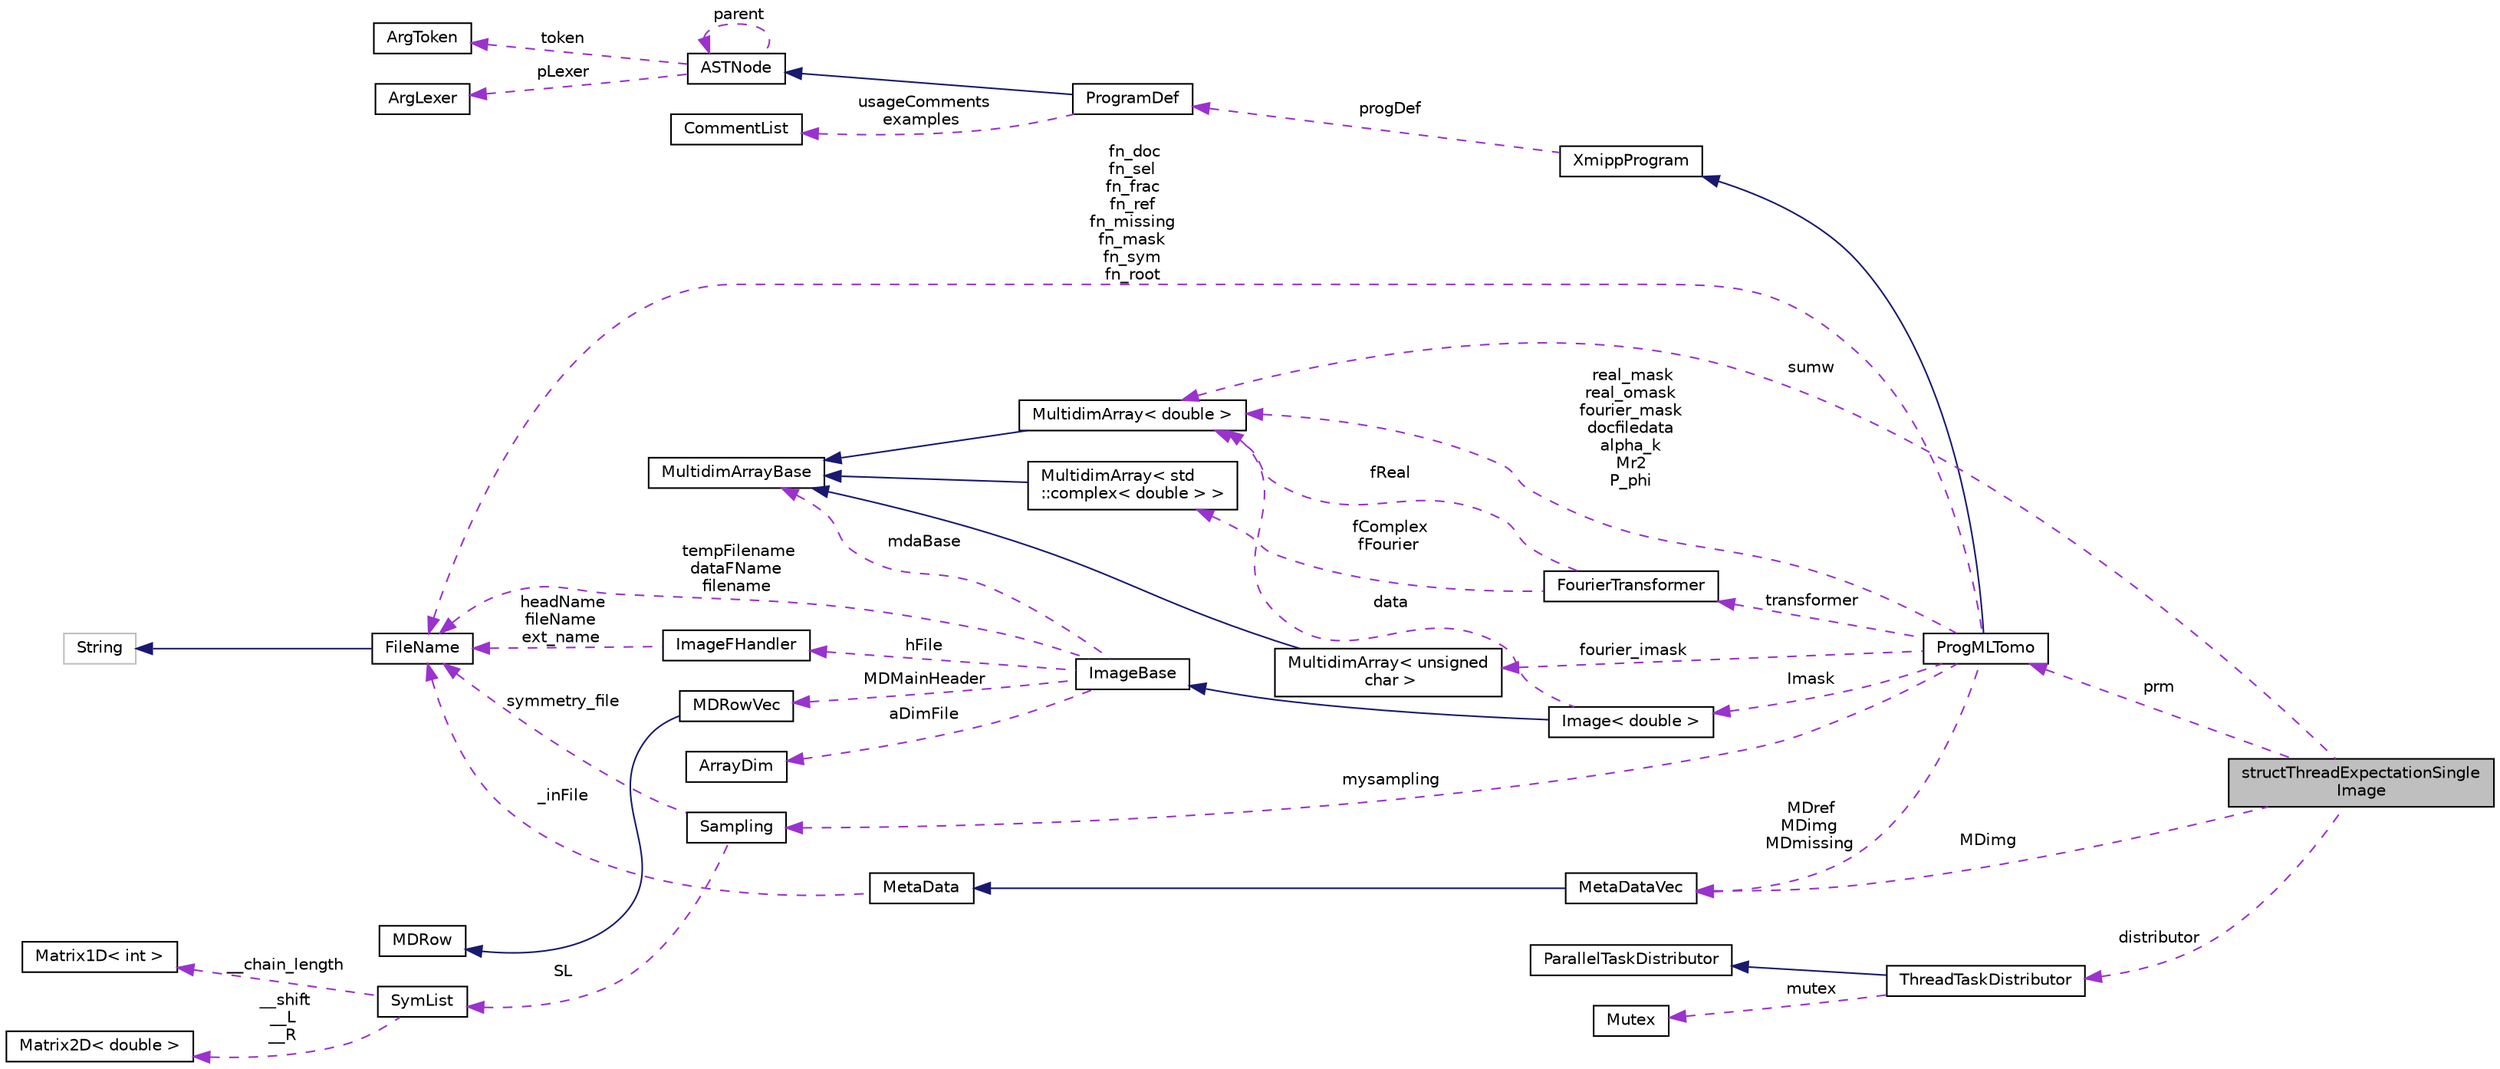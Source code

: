 digraph "structThreadExpectationSingleImage"
{
  edge [fontname="Helvetica",fontsize="10",labelfontname="Helvetica",labelfontsize="10"];
  node [fontname="Helvetica",fontsize="10",shape=record];
  rankdir="LR";
  Node1 [label="structThreadExpectationSingle\lImage",height=0.2,width=0.4,color="black", fillcolor="grey75", style="filled", fontcolor="black"];
  Node2 -> Node1 [dir="back",color="darkorchid3",fontsize="10",style="dashed",label=" prm" ,fontname="Helvetica"];
  Node2 [label="ProgMLTomo",height=0.2,width=0.4,color="black", fillcolor="white", style="filled",URL="$classProgMLTomo.html"];
  Node3 -> Node2 [dir="back",color="midnightblue",fontsize="10",style="solid",fontname="Helvetica"];
  Node3 [label="XmippProgram",height=0.2,width=0.4,color="black", fillcolor="white", style="filled",URL="$classXmippProgram.html"];
  Node4 -> Node3 [dir="back",color="darkorchid3",fontsize="10",style="dashed",label=" progDef" ,fontname="Helvetica"];
  Node4 [label="ProgramDef",height=0.2,width=0.4,color="black", fillcolor="white", style="filled",URL="$classProgramDef.html"];
  Node5 -> Node4 [dir="back",color="midnightblue",fontsize="10",style="solid",fontname="Helvetica"];
  Node5 [label="ASTNode",height=0.2,width=0.4,color="black", fillcolor="white", style="filled",URL="$classASTNode.html"];
  Node6 -> Node5 [dir="back",color="darkorchid3",fontsize="10",style="dashed",label=" token" ,fontname="Helvetica"];
  Node6 [label="ArgToken",height=0.2,width=0.4,color="black", fillcolor="white", style="filled",URL="$classArgToken.html"];
  Node7 -> Node5 [dir="back",color="darkorchid3",fontsize="10",style="dashed",label=" pLexer" ,fontname="Helvetica"];
  Node7 [label="ArgLexer",height=0.2,width=0.4,color="black", fillcolor="white", style="filled",URL="$classArgLexer.html"];
  Node5 -> Node5 [dir="back",color="darkorchid3",fontsize="10",style="dashed",label=" parent" ,fontname="Helvetica"];
  Node8 -> Node4 [dir="back",color="darkorchid3",fontsize="10",style="dashed",label=" usageComments\nexamples" ,fontname="Helvetica"];
  Node8 [label="CommentList",height=0.2,width=0.4,color="black", fillcolor="white", style="filled",URL="$classCommentList.html"];
  Node9 -> Node2 [dir="back",color="darkorchid3",fontsize="10",style="dashed",label=" transformer" ,fontname="Helvetica"];
  Node9 [label="FourierTransformer",height=0.2,width=0.4,color="black", fillcolor="white", style="filled",URL="$classFourierTransformer.html"];
  Node10 -> Node9 [dir="back",color="darkorchid3",fontsize="10",style="dashed",label=" fReal" ,fontname="Helvetica"];
  Node10 [label="MultidimArray\< double \>",height=0.2,width=0.4,color="black", fillcolor="white", style="filled",URL="$classMultidimArray.html"];
  Node11 -> Node10 [dir="back",color="midnightblue",fontsize="10",style="solid",fontname="Helvetica"];
  Node11 [label="MultidimArrayBase",height=0.2,width=0.4,color="black", fillcolor="white", style="filled",URL="$classMultidimArrayBase.html"];
  Node12 -> Node9 [dir="back",color="darkorchid3",fontsize="10",style="dashed",label=" fComplex\nfFourier" ,fontname="Helvetica"];
  Node12 [label="MultidimArray\< std\l::complex\< double \> \>",height=0.2,width=0.4,color="black", fillcolor="white", style="filled",URL="$classMultidimArray.html"];
  Node11 -> Node12 [dir="back",color="midnightblue",fontsize="10",style="solid",fontname="Helvetica"];
  Node13 -> Node2 [dir="back",color="darkorchid3",fontsize="10",style="dashed",label=" MDref\nMDimg\nMDmissing" ,fontname="Helvetica"];
  Node13 [label="MetaDataVec",height=0.2,width=0.4,color="black", fillcolor="white", style="filled",URL="$classMetaDataVec.html"];
  Node14 -> Node13 [dir="back",color="midnightblue",fontsize="10",style="solid",fontname="Helvetica"];
  Node14 [label="MetaData",height=0.2,width=0.4,color="black", fillcolor="white", style="filled",URL="$classMetaData.html"];
  Node15 -> Node14 [dir="back",color="darkorchid3",fontsize="10",style="dashed",label=" _inFile" ,fontname="Helvetica"];
  Node15 [label="FileName",height=0.2,width=0.4,color="black", fillcolor="white", style="filled",URL="$classFileName.html"];
  Node16 -> Node15 [dir="back",color="midnightblue",fontsize="10",style="solid",fontname="Helvetica"];
  Node16 [label="String",height=0.2,width=0.4,color="grey75", fillcolor="white", style="filled"];
  Node17 -> Node2 [dir="back",color="darkorchid3",fontsize="10",style="dashed",label=" Imask" ,fontname="Helvetica"];
  Node17 [label="Image\< double \>",height=0.2,width=0.4,color="black", fillcolor="white", style="filled",URL="$classImage.html"];
  Node18 -> Node17 [dir="back",color="midnightblue",fontsize="10",style="solid",fontname="Helvetica"];
  Node18 [label="ImageBase",height=0.2,width=0.4,color="black", fillcolor="white", style="filled",URL="$classImageBase.html",tooltip="Image base class. "];
  Node11 -> Node18 [dir="back",color="darkorchid3",fontsize="10",style="dashed",label=" mdaBase" ,fontname="Helvetica"];
  Node19 -> Node18 [dir="back",color="darkorchid3",fontsize="10",style="dashed",label=" MDMainHeader" ,fontname="Helvetica"];
  Node19 [label="MDRowVec",height=0.2,width=0.4,color="black", fillcolor="white", style="filled",URL="$classMDRowVec.html"];
  Node20 -> Node19 [dir="back",color="midnightblue",fontsize="10",style="solid",fontname="Helvetica"];
  Node20 [label="MDRow",height=0.2,width=0.4,color="black", fillcolor="white", style="filled",URL="$classMDRow.html"];
  Node21 -> Node18 [dir="back",color="darkorchid3",fontsize="10",style="dashed",label=" hFile" ,fontname="Helvetica"];
  Node21 [label="ImageFHandler",height=0.2,width=0.4,color="black", fillcolor="white", style="filled",URL="$structImageFHandler.html"];
  Node15 -> Node21 [dir="back",color="darkorchid3",fontsize="10",style="dashed",label=" headName\nfileName\next_name" ,fontname="Helvetica"];
  Node22 -> Node18 [dir="back",color="darkorchid3",fontsize="10",style="dashed",label=" aDimFile" ,fontname="Helvetica"];
  Node22 [label="ArrayDim",height=0.2,width=0.4,color="black", fillcolor="white", style="filled",URL="$structArrayDim.html"];
  Node15 -> Node18 [dir="back",color="darkorchid3",fontsize="10",style="dashed",label=" tempFilename\ndataFName\nfilename" ,fontname="Helvetica"];
  Node10 -> Node17 [dir="back",color="darkorchid3",fontsize="10",style="dashed",label=" data" ,fontname="Helvetica"];
  Node10 -> Node2 [dir="back",color="darkorchid3",fontsize="10",style="dashed",label=" real_mask\nreal_omask\nfourier_mask\ndocfiledata\nalpha_k\nMr2\nP_phi" ,fontname="Helvetica"];
  Node23 -> Node2 [dir="back",color="darkorchid3",fontsize="10",style="dashed",label=" mysampling" ,fontname="Helvetica"];
  Node23 [label="Sampling",height=0.2,width=0.4,color="black", fillcolor="white", style="filled",URL="$classSampling.html"];
  Node24 -> Node23 [dir="back",color="darkorchid3",fontsize="10",style="dashed",label=" SL" ,fontname="Helvetica"];
  Node24 [label="SymList",height=0.2,width=0.4,color="black", fillcolor="white", style="filled",URL="$classSymList.html"];
  Node25 -> Node24 [dir="back",color="darkorchid3",fontsize="10",style="dashed",label=" __shift\n__L\n__R" ,fontname="Helvetica"];
  Node25 [label="Matrix2D\< double \>",height=0.2,width=0.4,color="black", fillcolor="white", style="filled",URL="$classMatrix2D.html"];
  Node26 -> Node24 [dir="back",color="darkorchid3",fontsize="10",style="dashed",label=" __chain_length" ,fontname="Helvetica"];
  Node26 [label="Matrix1D\< int \>",height=0.2,width=0.4,color="black", fillcolor="white", style="filled",URL="$classMatrix1D.html"];
  Node15 -> Node23 [dir="back",color="darkorchid3",fontsize="10",style="dashed",label=" symmetry_file" ,fontname="Helvetica"];
  Node27 -> Node2 [dir="back",color="darkorchid3",fontsize="10",style="dashed",label=" fourier_imask" ,fontname="Helvetica"];
  Node27 [label="MultidimArray\< unsigned\l char \>",height=0.2,width=0.4,color="black", fillcolor="white", style="filled",URL="$classMultidimArray.html"];
  Node11 -> Node27 [dir="back",color="midnightblue",fontsize="10",style="solid",fontname="Helvetica"];
  Node15 -> Node2 [dir="back",color="darkorchid3",fontsize="10",style="dashed",label=" fn_doc\nfn_sel\nfn_frac\nfn_ref\nfn_missing\nfn_mask\nfn_sym\nfn_root" ,fontname="Helvetica"];
  Node13 -> Node1 [dir="back",color="darkorchid3",fontsize="10",style="dashed",label=" MDimg" ,fontname="Helvetica"];
  Node10 -> Node1 [dir="back",color="darkorchid3",fontsize="10",style="dashed",label=" sumw" ,fontname="Helvetica"];
  Node28 -> Node1 [dir="back",color="darkorchid3",fontsize="10",style="dashed",label=" distributor" ,fontname="Helvetica"];
  Node28 [label="ThreadTaskDistributor",height=0.2,width=0.4,color="black", fillcolor="white", style="filled",URL="$classThreadTaskDistributor.html"];
  Node29 -> Node28 [dir="back",color="midnightblue",fontsize="10",style="solid",fontname="Helvetica"];
  Node29 [label="ParallelTaskDistributor",height=0.2,width=0.4,color="black", fillcolor="white", style="filled",URL="$classParallelTaskDistributor.html"];
  Node30 -> Node28 [dir="back",color="darkorchid3",fontsize="10",style="dashed",label=" mutex" ,fontname="Helvetica"];
  Node30 [label="Mutex",height=0.2,width=0.4,color="black", fillcolor="white", style="filled",URL="$classMutex.html"];
}
